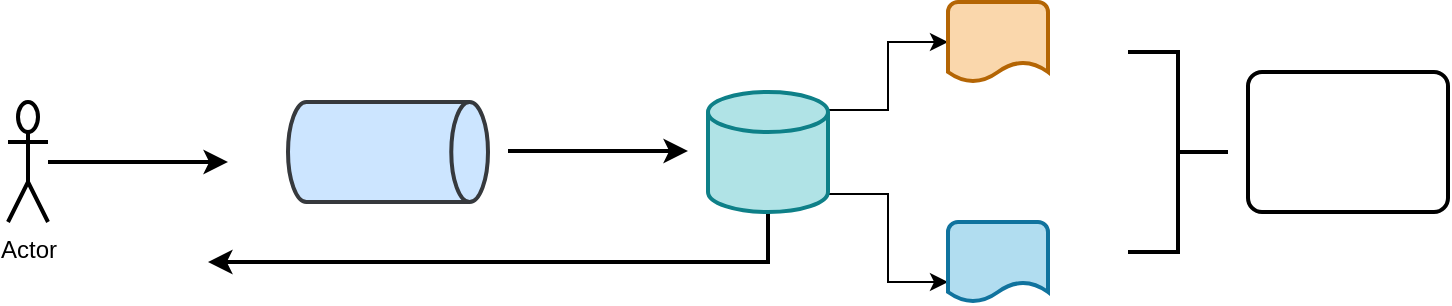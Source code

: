 <mxfile version="13.7.4" type="github">
  <diagram id="8VyAwBiUglNGo8E4LC5J" name="Page-1">
    <mxGraphModel dx="1422" dy="713" grid="1" gridSize="10" guides="1" tooltips="1" connect="1" arrows="1" fold="1" page="1" pageScale="1" pageWidth="827" pageHeight="1169" math="0" shadow="0">
      <root>
        <mxCell id="0" />
        <mxCell id="1" parent="0" />
        <mxCell id="XGM-an49gUvCOEtxkD35-3" style="edgeStyle=orthogonalEdgeStyle;rounded=0;orthogonalLoop=1;jettySize=auto;html=1;strokeWidth=2;" edge="1" parent="1" source="XGM-an49gUvCOEtxkD35-1">
          <mxGeometry relative="1" as="geometry">
            <mxPoint x="210" y="210" as="targetPoint" />
            <Array as="points">
              <mxPoint x="200" y="210" />
              <mxPoint x="200" y="210" />
            </Array>
          </mxGeometry>
        </mxCell>
        <mxCell id="XGM-an49gUvCOEtxkD35-1" value="Actor" style="shape=umlActor;verticalLabelPosition=bottom;verticalAlign=top;html=1;outlineConnect=0;strokeWidth=2;" vertex="1" parent="1">
          <mxGeometry x="100" y="180" width="20" height="60" as="geometry" />
        </mxCell>
        <mxCell id="XGM-an49gUvCOEtxkD35-4" value="" style="strokeWidth=2;html=1;shape=mxgraph.flowchart.direct_data;whiteSpace=wrap;fillColor=#cce5ff;strokeColor=#36393d;" vertex="1" parent="1">
          <mxGeometry x="240" y="180" width="100" height="50" as="geometry" />
        </mxCell>
        <mxCell id="XGM-an49gUvCOEtxkD35-10" style="edgeStyle=orthogonalEdgeStyle;rounded=0;orthogonalLoop=1;jettySize=auto;html=1;strokeWidth=2;" edge="1" parent="1" source="XGM-an49gUvCOEtxkD35-5">
          <mxGeometry relative="1" as="geometry">
            <mxPoint x="200" y="260" as="targetPoint" />
            <Array as="points">
              <mxPoint x="480" y="260" />
              <mxPoint x="230" y="260" />
            </Array>
          </mxGeometry>
        </mxCell>
        <mxCell id="XGM-an49gUvCOEtxkD35-11" style="edgeStyle=orthogonalEdgeStyle;rounded=0;orthogonalLoop=1;jettySize=auto;html=1;exitX=1;exitY=0.15;exitDx=0;exitDy=0;exitPerimeter=0;entryX=0;entryY=0.5;entryDx=0;entryDy=0;entryPerimeter=0;strokeWidth=1;" edge="1" parent="1" source="XGM-an49gUvCOEtxkD35-5" target="XGM-an49gUvCOEtxkD35-7">
          <mxGeometry relative="1" as="geometry" />
        </mxCell>
        <mxCell id="XGM-an49gUvCOEtxkD35-12" style="edgeStyle=orthogonalEdgeStyle;rounded=0;orthogonalLoop=1;jettySize=auto;html=1;exitX=1;exitY=0.85;exitDx=0;exitDy=0;exitPerimeter=0;entryX=0;entryY=0.75;entryDx=0;entryDy=0;entryPerimeter=0;strokeWidth=1;" edge="1" parent="1" source="XGM-an49gUvCOEtxkD35-5" target="XGM-an49gUvCOEtxkD35-8">
          <mxGeometry relative="1" as="geometry" />
        </mxCell>
        <mxCell id="XGM-an49gUvCOEtxkD35-5" value="" style="strokeWidth=2;html=1;shape=mxgraph.flowchart.database;whiteSpace=wrap;fillColor=#b0e3e6;strokeColor=#0e8088;" vertex="1" parent="1">
          <mxGeometry x="450" y="175" width="60" height="60" as="geometry" />
        </mxCell>
        <mxCell id="XGM-an49gUvCOEtxkD35-7" value="" style="strokeWidth=2;html=1;shape=mxgraph.flowchart.document2;whiteSpace=wrap;size=0.25;fillColor=#fad7ac;strokeColor=#b46504;" vertex="1" parent="1">
          <mxGeometry x="570" y="130" width="50" height="40" as="geometry" />
        </mxCell>
        <mxCell id="XGM-an49gUvCOEtxkD35-8" value="" style="strokeWidth=2;html=1;shape=mxgraph.flowchart.document2;whiteSpace=wrap;size=0.25;fillColor=#b1ddf0;strokeColor=#10739e;" vertex="1" parent="1">
          <mxGeometry x="570" y="240" width="50" height="40" as="geometry" />
        </mxCell>
        <mxCell id="XGM-an49gUvCOEtxkD35-9" style="edgeStyle=orthogonalEdgeStyle;rounded=0;orthogonalLoop=1;jettySize=auto;html=1;strokeWidth=2;" edge="1" parent="1">
          <mxGeometry relative="1" as="geometry">
            <mxPoint x="440" y="204.5" as="targetPoint" />
            <mxPoint x="350" y="204.5" as="sourcePoint" />
            <Array as="points">
              <mxPoint x="400" y="204.5" />
              <mxPoint x="400" y="204.5" />
            </Array>
          </mxGeometry>
        </mxCell>
        <mxCell id="XGM-an49gUvCOEtxkD35-13" value="" style="rounded=1;whiteSpace=wrap;html=1;absoluteArcSize=1;arcSize=14;strokeWidth=2;" vertex="1" parent="1">
          <mxGeometry x="720" y="165" width="100" height="70" as="geometry" />
        </mxCell>
        <mxCell id="XGM-an49gUvCOEtxkD35-14" value="" style="strokeWidth=2;html=1;shape=mxgraph.flowchart.annotation_2;align=left;labelPosition=right;pointerEvents=1;rotation=-180;" vertex="1" parent="1">
          <mxGeometry x="660" y="155" width="50" height="100" as="geometry" />
        </mxCell>
      </root>
    </mxGraphModel>
  </diagram>
</mxfile>
